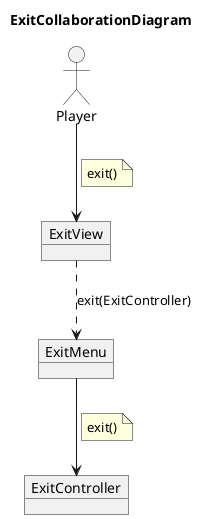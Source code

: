 @startuml ExitCollaborationDiagram
title ExitCollaborationDiagram
' left to right direction

allow_mixing
actor Player

object ExitView
object ExitMenu
object ExitController
Player --> ExitView
note on link
    exit()
end note
ExitView ..> ExitMenu : exit(ExitController)
ExitMenu --> ExitController
note on link
    exit()
end note
@enduml
